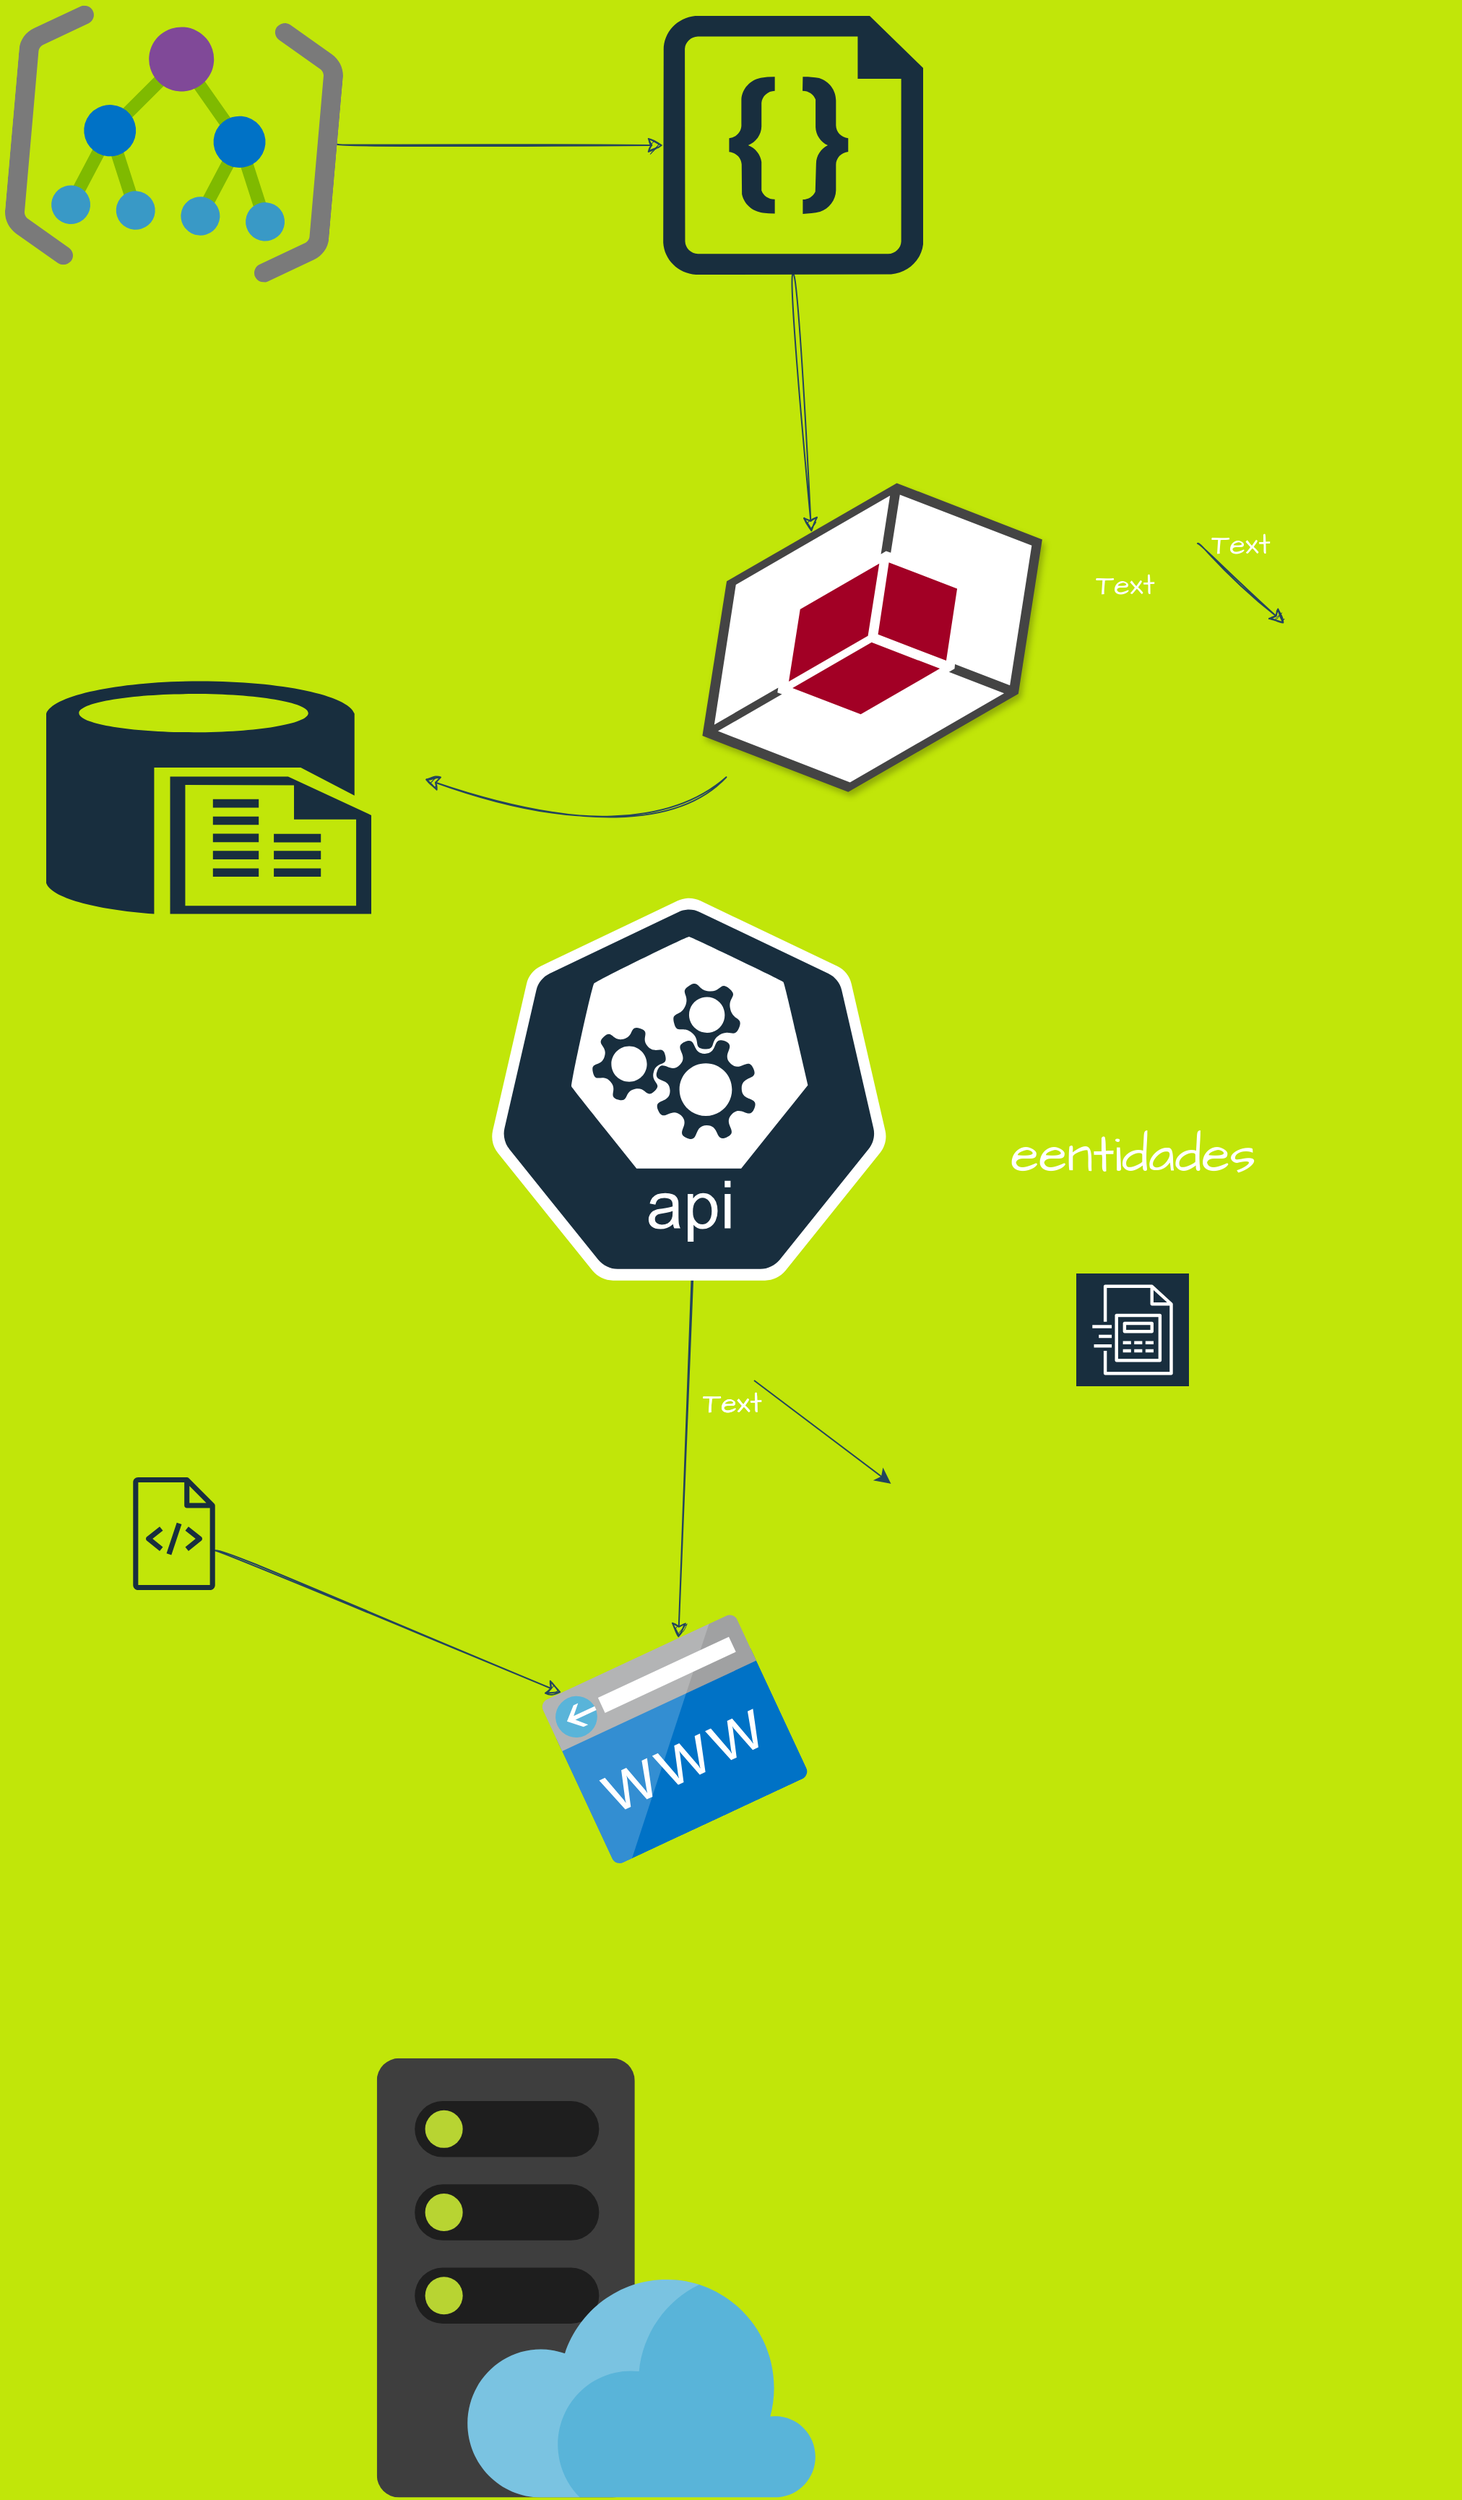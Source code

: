 <mxfile version="21.6.5" type="github">
  <diagram name="Página-1" id="l3kn0VIpyJrCVKEQB-UV">
    <mxGraphModel dx="1586" dy="3056" grid="0" gridSize="10" guides="1" tooltips="1" connect="1" arrows="1" fold="1" page="0" pageScale="1" pageWidth="827" pageHeight="1169" background="#C1E609" math="0" shadow="0">
      <root>
        <mxCell id="0" />
        <mxCell id="1" parent="0" />
        <mxCell id="6_0Y2mmGWZvnFo8jFeOQ-2" style="edgeStyle=none;curved=1;rounded=1;sketch=1;hachureGap=4;jiggle=2;curveFitting=1;orthogonalLoop=1;jettySize=auto;html=1;fontFamily=Architects Daughter;fontSource=https%3A%2F%2Ffonts.googleapis.com%2Fcss%3Ffamily%3DArchitects%2BDaughter;fontSize=16;startSize=8;endSize=8;entryX=0;entryY=0.5;entryDx=0;entryDy=0;entryPerimeter=0;labelBackgroundColor=none;fontColor=default;strokeColor=#23445D;" edge="1" parent="1" source="6_0Y2mmGWZvnFo8jFeOQ-1" target="6_0Y2mmGWZvnFo8jFeOQ-17">
          <mxGeometry relative="1" as="geometry">
            <mxPoint x="105" y="-472" as="targetPoint" />
          </mxGeometry>
        </mxCell>
        <mxCell id="6_0Y2mmGWZvnFo8jFeOQ-1" value="" style="image;sketch=0;aspect=fixed;html=1;points=[];align=center;fontSize=12;image=img/lib/mscae/Management_Groups.svg;hachureGap=4;jiggle=2;curveFitting=1;fontFamily=Architects Daughter;fontSource=https%3A%2F%2Ffonts.googleapis.com%2Fcss%3Ffamily%3DArchitects%2BDaughter;rotation=-85;direction=south;rounded=1;labelBackgroundColor=none;fillColor=#182E3E;strokeColor=#FFFFFF;fontColor=#FFFFFF;" vertex="1" parent="1">
          <mxGeometry x="-387.52" y="-852.93" width="180" height="225" as="geometry" />
        </mxCell>
        <mxCell id="6_0Y2mmGWZvnFo8jFeOQ-3" value="" style="image;aspect=fixed;html=1;points=[];align=center;fontSize=12;image=img/lib/mscae/CustomDomain.svg;hachureGap=4;fontFamily=Architects Daughter;fontSource=https%3A%2F%2Ffonts.googleapis.com%2Fcss%3Ffamily%3DArchitects%2BDaughter;rotation=-115;direction=south;rounded=1;labelBackgroundColor=none;imageBackground=none;imageBorder=none;fillColor=#182E3E;strokeColor=#FFFFFF;fontColor=#FFFFFF;" vertex="1" parent="1">
          <mxGeometry x="-13.29" y="288.96" width="124.64" height="148.37" as="geometry" />
        </mxCell>
        <mxCell id="6_0Y2mmGWZvnFo8jFeOQ-4" value="" style="image;sketch=0;aspect=fixed;html=1;points=[];align=center;fontSize=12;image=img/lib/mscae/WebHosting.svg;hachureGap=4;jiggle=2;curveFitting=1;fontFamily=Architects Daughter;fontSource=https%3A%2F%2Ffonts.googleapis.com%2Fcss%3Ffamily%3DArchitects%2BDaughter;rotation=0;rounded=1;labelBackgroundColor=none;fillColor=#182E3E;strokeColor=#FFFFFF;fontColor=#FFFFFF;" vertex="1" parent="1">
          <mxGeometry x="-157.14" y="583.9" width="303.87" height="303.87" as="geometry" />
        </mxCell>
        <mxCell id="6_0Y2mmGWZvnFo8jFeOQ-5" value="" style="sketch=0;points=[[0,0,0],[0.25,0,0],[0.5,0,0],[0.75,0,0],[1,0,0],[0,1,0],[0.25,1,0],[0.5,1,0],[0.75,1,0],[1,1,0],[0,0.25,0],[0,0.5,0],[0,0.75,0],[1,0.25,0],[1,0.5,0],[1,0.75,0]];outlineConnect=0;gradientDirection=north;dashed=0;verticalLabelPosition=bottom;verticalAlign=top;align=center;html=1;fontSize=12;fontStyle=0;aspect=fixed;shape=mxgraph.aws4.resourceIcon;resIcon=mxgraph.aws4.custom_billing_manager;hachureGap=4;jiggle=2;curveFitting=1;fontFamily=Architects Daughter;fontSource=https%3A%2F%2Ffonts.googleapis.com%2Fcss%3Ffamily%3DArchitects%2BDaughter;rounded=1;labelBackgroundColor=none;fillColor=#182E3E;strokeColor=#FFFFFF;fontColor=#FFFFFF;" vertex="1" parent="1">
          <mxGeometry x="327" y="41" width="78" height="78" as="geometry" />
        </mxCell>
        <mxCell id="6_0Y2mmGWZvnFo8jFeOQ-15" style="edgeStyle=none;curved=1;rounded=1;sketch=1;hachureGap=4;jiggle=2;curveFitting=1;orthogonalLoop=1;jettySize=auto;html=1;exitX=0;exitY=0.5;exitDx=0;exitDy=0;exitPerimeter=0;fontFamily=Architects Daughter;fontSource=https%3A%2F%2Ffonts.googleapis.com%2Fcss%3Ffamily%3DArchitects%2BDaughter;fontSize=16;startSize=8;endSize=8;labelBackgroundColor=none;fontColor=default;strokeColor=#23445D;" edge="1" parent="1">
          <mxGeometry relative="1" as="geometry">
            <mxPoint x="-154" y="-64" as="sourcePoint" />
            <mxPoint x="-154" y="-64" as="targetPoint" />
          </mxGeometry>
        </mxCell>
        <mxCell id="6_0Y2mmGWZvnFo8jFeOQ-27" style="edgeStyle=none;curved=1;rounded=1;sketch=1;hachureGap=4;jiggle=2;curveFitting=1;orthogonalLoop=1;jettySize=auto;html=1;fontFamily=Architects Daughter;fontSource=https%3A%2F%2Ffonts.googleapis.com%2Fcss%3Ffamily%3DArchitects%2BDaughter;fontSize=16;startSize=8;endSize=8;labelBackgroundColor=none;fontColor=default;strokeColor=#23445D;" edge="1" parent="1" source="6_0Y2mmGWZvnFo8jFeOQ-16" target="6_0Y2mmGWZvnFo8jFeOQ-3">
          <mxGeometry relative="1" as="geometry" />
        </mxCell>
        <mxCell id="6_0Y2mmGWZvnFo8jFeOQ-16" value="" style="sketch=0;outlineConnect=0;strokeColor=none;dashed=0;verticalLabelPosition=bottom;verticalAlign=top;align=center;html=1;fontSize=12;fontStyle=0;aspect=fixed;pointerEvents=1;shape=mxgraph.aws4.source_code;hachureGap=4;jiggle=2;curveFitting=1;fontFamily=Architects Daughter;fontSource=https%3A%2F%2Ffonts.googleapis.com%2Fcss%3Ffamily%3DArchitects%2BDaughter;rounded=1;labelBackgroundColor=none;fillColor=#182E3E;fontColor=#FFFFFF;" vertex="1" parent="1">
          <mxGeometry x="-326" y="182" width="57" height="78" as="geometry" />
        </mxCell>
        <mxCell id="6_0Y2mmGWZvnFo8jFeOQ-26" style="edgeStyle=none;curved=1;rounded=1;sketch=1;hachureGap=4;jiggle=2;curveFitting=1;orthogonalLoop=1;jettySize=auto;html=1;exitX=0.5;exitY=1;exitDx=0;exitDy=0;exitPerimeter=0;entryX=0;entryY=0.5;entryDx=0;entryDy=0;entryPerimeter=0;fontFamily=Architects Daughter;fontSource=https%3A%2F%2Ffonts.googleapis.com%2Fcss%3Ffamily%3DArchitects%2BDaughter;fontSize=16;startSize=8;endSize=8;labelBackgroundColor=none;fontColor=default;strokeColor=#23445D;" edge="1" parent="1" source="6_0Y2mmGWZvnFo8jFeOQ-17" target="6_0Y2mmGWZvnFo8jFeOQ-21">
          <mxGeometry relative="1" as="geometry" />
        </mxCell>
        <object label="" entidades="dominios" id="6_0Y2mmGWZvnFo8jFeOQ-17">
          <mxCell style="verticalLabelPosition=bottom;html=1;verticalAlign=top;align=center;strokeColor=none;shape=mxgraph.azure.code_file;pointerEvents=1;hachureGap=4;fontFamily=Architects Daughter;fontSource=https%3A%2F%2Ffonts.googleapis.com%2Fcss%3Ffamily%3DArchitects%2BDaughter;fontSize=20;rounded=1;labelBackgroundColor=none;fillColor=#182E3E;fontColor=#FFFFFF;" vertex="1" parent="1">
            <mxGeometry x="41" y="-829" width="180" height="179" as="geometry" />
          </mxCell>
        </object>
        <mxCell id="6_0Y2mmGWZvnFo8jFeOQ-22" style="edgeStyle=none;curved=1;rounded=1;sketch=1;hachureGap=4;jiggle=2;curveFitting=1;orthogonalLoop=1;jettySize=auto;html=1;fontFamily=Architects Daughter;fontSource=https%3A%2F%2Ffonts.googleapis.com%2Fcss%3Ffamily%3DArchitects%2BDaughter;fontSize=16;startSize=8;endSize=8;labelBackgroundColor=none;fontColor=default;strokeColor=#23445D;" edge="1" parent="1" source="6_0Y2mmGWZvnFo8jFeOQ-21">
          <mxGeometry relative="1" as="geometry">
            <mxPoint x="-124" y="-301" as="targetPoint" />
            <Array as="points">
              <mxPoint x="32" y="-252" />
            </Array>
          </mxGeometry>
        </mxCell>
        <mxCell id="6_0Y2mmGWZvnFo8jFeOQ-21" value="" style="outlineConnect=0;dashed=0;verticalLabelPosition=bottom;verticalAlign=top;align=center;html=1;shape=mxgraph.aws3.android;hachureGap=4;fontFamily=Architects Daughter;fontSource=https%3A%2F%2Ffonts.googleapis.com%2Fcss%3Ffamily%3DArchitects%2BDaughter;fontSize=20;rotation=-30;direction=south;rounded=1;labelBackgroundColor=none;shadow=1;fillColor=#a20025;strokeColor=#6F0000;fontColor=#ffffff;" vertex="1" parent="1">
          <mxGeometry x="50" y="-483" width="271.63" height="168.3" as="geometry" />
        </mxCell>
        <mxCell id="6_0Y2mmGWZvnFo8jFeOQ-29" style="edgeStyle=none;curved=1;rounded=1;sketch=1;hachureGap=4;jiggle=2;curveFitting=1;orthogonalLoop=1;jettySize=auto;html=1;exitX=0.54;exitY=0.172;exitDx=0;exitDy=0;exitPerimeter=0;fontFamily=Architects Daughter;fontSource=https%3A%2F%2Ffonts.googleapis.com%2Fcss%3Ffamily%3DArchitects%2BDaughter;fontSize=16;startSize=8;endSize=8;labelBackgroundColor=none;fontColor=default;strokeColor=#23445D;" edge="1" parent="1" source="6_0Y2mmGWZvnFo8jFeOQ-24" target="6_0Y2mmGWZvnFo8jFeOQ-3">
          <mxGeometry relative="1" as="geometry">
            <mxPoint x="163.07" y="-214.271" as="targetPoint" />
          </mxGeometry>
        </mxCell>
        <mxCell id="6_0Y2mmGWZvnFo8jFeOQ-24" value="" style="sketch=0;html=1;dashed=0;whitespace=wrap;points=[[0.005,0.63,0],[0.1,0.2,0],[0.9,0.2,0],[0.5,0,0],[0.995,0.63,0],[0.72,0.99,0],[0.5,1,0],[0.28,0.99,0]];verticalLabelPosition=bottom;align=center;verticalAlign=top;shape=mxgraph.kubernetes.icon;prIcon=api;hachureGap=4;jiggle=2;curveFitting=1;fontFamily=Architects Daughter;fontSource=https%3A%2F%2Ffonts.googleapis.com%2Fcss%3Ffamily%3DArchitects%2BDaughter;fontSize=20;rounded=1;labelBackgroundColor=none;fillColor=#182E3E;strokeColor=#FFFFFF;fontColor=#FFFFFF;" vertex="1" parent="1">
          <mxGeometry x="-78" y="-267" width="274" height="361" as="geometry" />
        </mxCell>
        <mxCell id="6_0Y2mmGWZvnFo8jFeOQ-28" style="edgeStyle=none;curved=1;rounded=1;sketch=1;hachureGap=4;jiggle=2;curveFitting=1;orthogonalLoop=1;jettySize=auto;html=1;exitX=0.5;exitY=0;exitDx=0;exitDy=0;exitPerimeter=0;fontFamily=Architects Daughter;fontSource=https%3A%2F%2Ffonts.googleapis.com%2Fcss%3Ffamily%3DArchitects%2BDaughter;fontSize=16;startSize=8;endSize=8;labelBackgroundColor=none;fontColor=default;strokeColor=#23445D;" edge="1" parent="1" source="6_0Y2mmGWZvnFo8jFeOQ-24" target="6_0Y2mmGWZvnFo8jFeOQ-24">
          <mxGeometry relative="1" as="geometry" />
        </mxCell>
        <mxCell id="6_0Y2mmGWZvnFo8jFeOQ-30" value="Text" style="text;html=1;strokeColor=none;fillColor=none;align=center;verticalAlign=middle;whiteSpace=wrap;rounded=0;fontSize=20;fontFamily=Architects Daughter;labelBackgroundColor=none;fontColor=#FFFFFF;" vertex="1" parent="1">
          <mxGeometry x="59" y="115" width="60" height="30" as="geometry" />
        </mxCell>
        <mxCell id="6_0Y2mmGWZvnFo8jFeOQ-31" value="Text" style="text;html=1;strokeColor=none;fillColor=none;align=center;verticalAlign=middle;whiteSpace=wrap;rounded=0;fontSize=20;fontFamily=Architects Daughter;labelBackgroundColor=none;fontColor=#FFFFFF;" vertex="1" parent="1">
          <mxGeometry x="411" y="-575" width="60" height="222" as="geometry" />
        </mxCell>
        <mxCell id="6_0Y2mmGWZvnFo8jFeOQ-39" style="edgeStyle=none;curved=1;rounded=0;orthogonalLoop=1;jettySize=auto;html=1;exitX=0.75;exitY=0;exitDx=0;exitDy=0;strokeColor=#23445D;fontSize=12;startSize=8;endSize=8;" edge="1" parent="1" source="6_0Y2mmGWZvnFo8jFeOQ-32">
          <mxGeometry relative="1" as="geometry">
            <mxPoint x="198.756" y="186.461" as="targetPoint" />
          </mxGeometry>
        </mxCell>
        <mxCell id="6_0Y2mmGWZvnFo8jFeOQ-32" value="Text" style="text;html=1;strokeColor=none;fillColor=none;align=center;verticalAlign=middle;whiteSpace=wrap;rounded=0;fontSize=20;fontFamily=Architects Daughter;labelBackgroundColor=none;fontColor=#FFFFFF;" vertex="1" parent="1">
          <mxGeometry x="59" y="115" width="60" height="30" as="geometry" />
        </mxCell>
        <mxCell id="6_0Y2mmGWZvnFo8jFeOQ-33" value="Text" style="text;html=1;strokeColor=none;fillColor=none;align=center;verticalAlign=middle;whiteSpace=wrap;rounded=0;fontSize=20;fontFamily=Architects Daughter;labelBackgroundColor=none;fontColor=#FFFFFF;" vertex="1" parent="1">
          <mxGeometry x="331" y="-451" width="60" height="30" as="geometry" />
        </mxCell>
        <mxCell id="6_0Y2mmGWZvnFo8jFeOQ-34" style="edgeStyle=none;curved=1;rounded=0;sketch=1;hachureGap=4;jiggle=2;curveFitting=1;orthogonalLoop=1;jettySize=auto;html=1;exitX=0;exitY=0.5;exitDx=0;exitDy=0;entryX=1;entryY=0.75;entryDx=0;entryDy=0;fontFamily=Architects Daughter;fontSource=https%3A%2F%2Ffonts.googleapis.com%2Fcss%3Ffamily%3DArchitects%2BDaughter;fontSize=16;fontColor=default;startSize=8;endSize=8;labelBackgroundColor=none;strokeColor=#23445D;" edge="1" parent="1" source="6_0Y2mmGWZvnFo8jFeOQ-31" target="6_0Y2mmGWZvnFo8jFeOQ-31">
          <mxGeometry relative="1" as="geometry" />
        </mxCell>
        <mxCell id="6_0Y2mmGWZvnFo8jFeOQ-35" value="eentidades&lt;br style=&quot;font-size: 36px;&quot;&gt;" style="text;strokeColor=none;fillColor=none;html=1;align=center;verticalAlign=middle;whiteSpace=wrap;rounded=0;fontSize=36;fontFamily=Architects Daughter;labelBackgroundColor=none;fontColor=#FFFFFF;" vertex="1" parent="1">
          <mxGeometry x="139.5" y="-146" width="453" height="210" as="geometry" />
        </mxCell>
        <mxCell id="6_0Y2mmGWZvnFo8jFeOQ-37" value="" style="verticalLabelPosition=bottom;html=1;verticalAlign=top;align=center;strokeColor=none;shape=mxgraph.azure.sql_reporting;hachureGap=4;fontFamily=Architects Daughter;fontSource=https%3A%2F%2Ffonts.googleapis.com%2Fcss%3Ffamily%3DArchitects%2BDaughter;fontSize=20;labelBackgroundColor=none;fillColor=#182E3E;fontColor=#FFFFFF;" vertex="1" parent="1">
          <mxGeometry x="-386" y="-368.7" width="225" height="161" as="geometry" />
        </mxCell>
        <mxCell id="6_0Y2mmGWZvnFo8jFeOQ-38" style="edgeStyle=none;curved=1;rounded=0;orthogonalLoop=1;jettySize=auto;html=1;exitX=0.5;exitY=0;exitDx=0;exitDy=0;exitPerimeter=0;strokeColor=#005700;fontSize=12;startSize=8;endSize=8;fillColor=#008a00;" edge="1" parent="1" source="6_0Y2mmGWZvnFo8jFeOQ-21" target="6_0Y2mmGWZvnFo8jFeOQ-21">
          <mxGeometry relative="1" as="geometry" />
        </mxCell>
      </root>
    </mxGraphModel>
  </diagram>
</mxfile>
